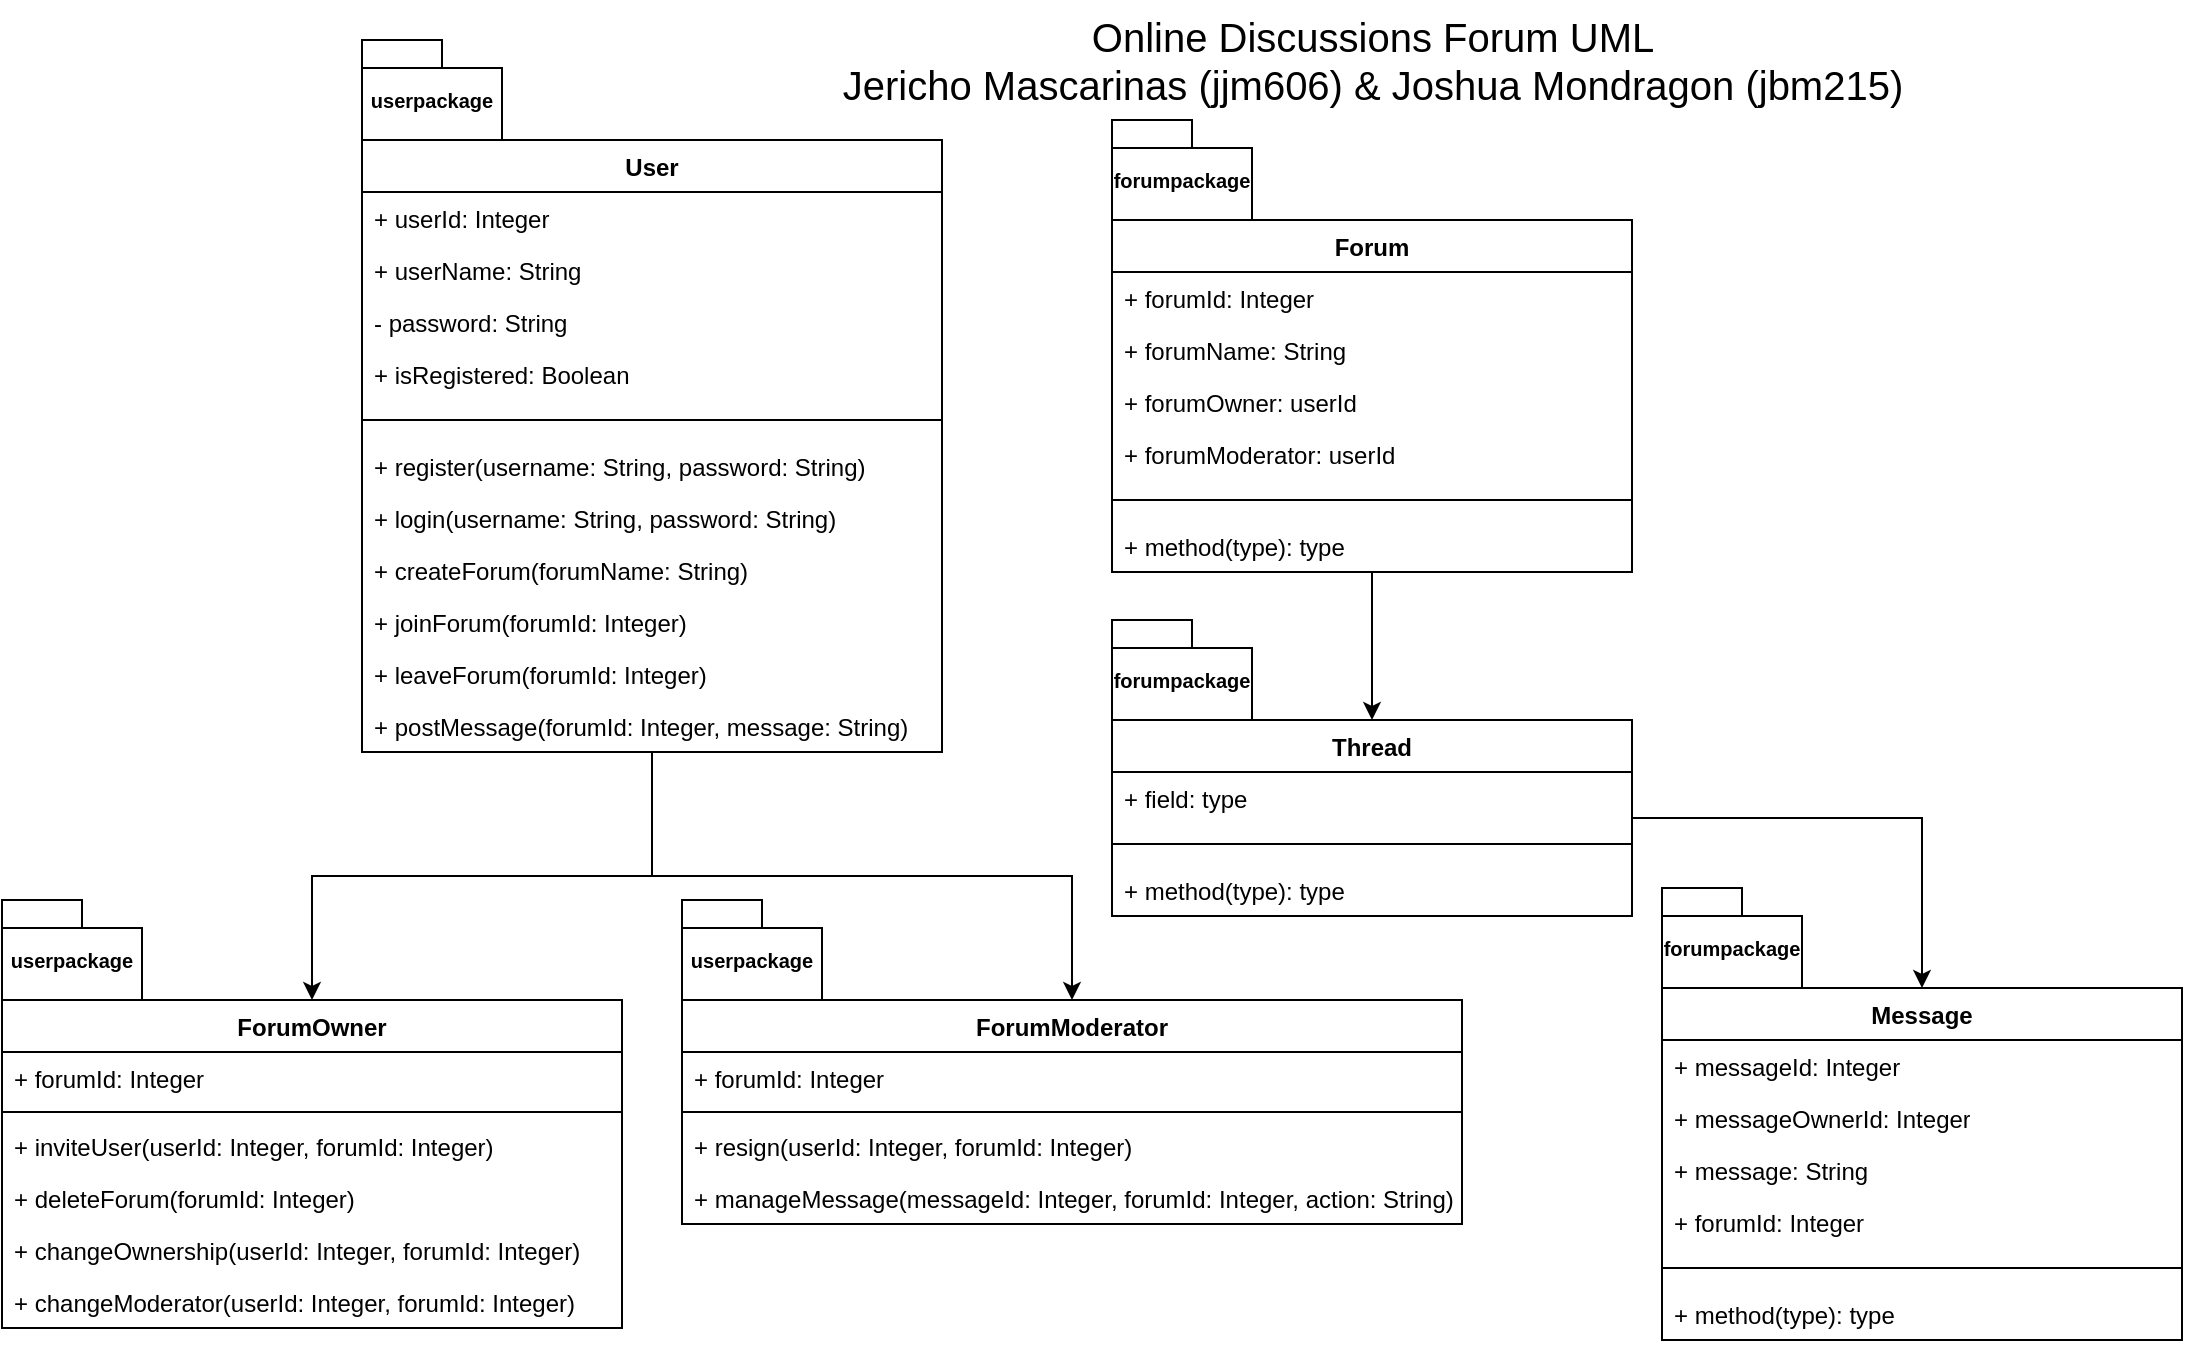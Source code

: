 <mxfile version="26.1.0">
  <diagram name="Page-1" id="V61YrVBHvEC8E2RWh_0l">
    <mxGraphModel dx="1972" dy="761" grid="1" gridSize="10" guides="1" tooltips="1" connect="1" arrows="1" fold="1" page="1" pageScale="1" pageWidth="850" pageHeight="1100" math="0" shadow="0">
      <root>
        <mxCell id="0" />
        <mxCell id="1" parent="0" />
        <mxCell id="E9AIwkvTZLpxA2_Lacmk-5" value="&lt;font style=&quot;font-size: 20px;&quot;&gt;Online Discussions Forum UML&lt;/font&gt;&lt;div&gt;&lt;font style=&quot;font-size: 20px;&quot;&gt;Jericho Mascarinas (jjm606) &amp;amp; Joshua Mondragon (jbm215)&lt;/font&gt;&lt;/div&gt;" style="text;html=1;align=center;verticalAlign=middle;resizable=0;points=[];autosize=1;strokeColor=none;fillColor=none;" parent="1" vertex="1">
          <mxGeometry x="150" y="20" width="550" height="60" as="geometry" />
        </mxCell>
        <mxCell id="OSmWsUJ99edpbuE0bPvC-14" style="edgeStyle=orthogonalEdgeStyle;rounded=0;orthogonalLoop=1;jettySize=auto;html=1;entryX=0.5;entryY=0;entryDx=0;entryDy=0;" parent="1" source="E9AIwkvTZLpxA2_Lacmk-6" target="OSmWsUJ99edpbuE0bPvC-6" edge="1">
          <mxGeometry relative="1" as="geometry" />
        </mxCell>
        <mxCell id="OSmWsUJ99edpbuE0bPvC-26" style="edgeStyle=orthogonalEdgeStyle;rounded=0;orthogonalLoop=1;jettySize=auto;html=1;entryX=0.5;entryY=0;entryDx=0;entryDy=0;" parent="1" source="E9AIwkvTZLpxA2_Lacmk-6" target="OSmWsUJ99edpbuE0bPvC-19" edge="1">
          <mxGeometry relative="1" as="geometry" />
        </mxCell>
        <mxCell id="E9AIwkvTZLpxA2_Lacmk-6" value="User" style="swimlane;fontStyle=1;align=center;verticalAlign=top;childLayout=stackLayout;horizontal=1;startSize=26;horizontalStack=0;resizeParent=1;resizeParentMax=0;resizeLast=0;collapsible=1;marginBottom=0;whiteSpace=wrap;html=1;" parent="1" vertex="1">
          <mxGeometry x="-80" y="90" width="290" height="306" as="geometry">
            <mxRectangle x="-20" y="90" width="70" height="30" as="alternateBounds" />
          </mxGeometry>
        </mxCell>
        <mxCell id="E9AIwkvTZLpxA2_Lacmk-7" value="+ userId: Integer" style="text;strokeColor=none;fillColor=none;align=left;verticalAlign=top;spacingLeft=4;spacingRight=4;overflow=hidden;rotatable=0;points=[[0,0.5],[1,0.5]];portConstraint=eastwest;whiteSpace=wrap;html=1;" parent="E9AIwkvTZLpxA2_Lacmk-6" vertex="1">
          <mxGeometry y="26" width="290" height="26" as="geometry" />
        </mxCell>
        <mxCell id="E9AIwkvTZLpxA2_Lacmk-10" value="+ userName: String" style="text;strokeColor=none;fillColor=none;align=left;verticalAlign=top;spacingLeft=4;spacingRight=4;overflow=hidden;rotatable=0;points=[[0,0.5],[1,0.5]];portConstraint=eastwest;whiteSpace=wrap;html=1;" parent="E9AIwkvTZLpxA2_Lacmk-6" vertex="1">
          <mxGeometry y="52" width="290" height="26" as="geometry" />
        </mxCell>
        <mxCell id="E9AIwkvTZLpxA2_Lacmk-11" value="- password: String" style="text;strokeColor=none;fillColor=none;align=left;verticalAlign=top;spacingLeft=4;spacingRight=4;overflow=hidden;rotatable=0;points=[[0,0.5],[1,0.5]];portConstraint=eastwest;whiteSpace=wrap;html=1;" parent="E9AIwkvTZLpxA2_Lacmk-6" vertex="1">
          <mxGeometry y="78" width="290" height="26" as="geometry" />
        </mxCell>
        <mxCell id="AWK8zqZUOxQBZjhrDSJQ-1" value="+ isRegistered: Boolean" style="text;strokeColor=none;fillColor=none;align=left;verticalAlign=top;spacingLeft=4;spacingRight=4;overflow=hidden;rotatable=0;points=[[0,0.5],[1,0.5]];portConstraint=eastwest;whiteSpace=wrap;html=1;" parent="E9AIwkvTZLpxA2_Lacmk-6" vertex="1">
          <mxGeometry y="104" width="290" height="26" as="geometry" />
        </mxCell>
        <mxCell id="E9AIwkvTZLpxA2_Lacmk-8" value="" style="line;strokeWidth=1;fillColor=none;align=left;verticalAlign=middle;spacingTop=-1;spacingLeft=3;spacingRight=3;rotatable=0;labelPosition=right;points=[];portConstraint=eastwest;strokeColor=inherit;" parent="E9AIwkvTZLpxA2_Lacmk-6" vertex="1">
          <mxGeometry y="130" width="290" height="20" as="geometry" />
        </mxCell>
        <mxCell id="AWK8zqZUOxQBZjhrDSJQ-2" value="+ register(username: String, password: String)" style="text;strokeColor=none;fillColor=none;align=left;verticalAlign=top;spacingLeft=4;spacingRight=4;overflow=hidden;rotatable=0;points=[[0,0.5],[1,0.5]];portConstraint=eastwest;whiteSpace=wrap;html=1;" parent="E9AIwkvTZLpxA2_Lacmk-6" vertex="1">
          <mxGeometry y="150" width="290" height="26" as="geometry" />
        </mxCell>
        <mxCell id="E9AIwkvTZLpxA2_Lacmk-9" value="+ login(username: String, password: String)" style="text;strokeColor=none;fillColor=none;align=left;verticalAlign=top;spacingLeft=4;spacingRight=4;overflow=hidden;rotatable=0;points=[[0,0.5],[1,0.5]];portConstraint=eastwest;whiteSpace=wrap;html=1;" parent="E9AIwkvTZLpxA2_Lacmk-6" vertex="1">
          <mxGeometry y="176" width="290" height="26" as="geometry" />
        </mxCell>
        <mxCell id="OSmWsUJ99edpbuE0bPvC-5" value="+ createForum(forumName: String)" style="text;strokeColor=none;fillColor=none;align=left;verticalAlign=top;spacingLeft=4;spacingRight=4;overflow=hidden;rotatable=0;points=[[0,0.5],[1,0.5]];portConstraint=eastwest;whiteSpace=wrap;html=1;" parent="E9AIwkvTZLpxA2_Lacmk-6" vertex="1">
          <mxGeometry y="202" width="290" height="26" as="geometry" />
        </mxCell>
        <mxCell id="AWK8zqZUOxQBZjhrDSJQ-3" value="+ joinForum(forumId: Integer)" style="text;strokeColor=none;fillColor=none;align=left;verticalAlign=top;spacingLeft=4;spacingRight=4;overflow=hidden;rotatable=0;points=[[0,0.5],[1,0.5]];portConstraint=eastwest;whiteSpace=wrap;html=1;" parent="E9AIwkvTZLpxA2_Lacmk-6" vertex="1">
          <mxGeometry y="228" width="290" height="26" as="geometry" />
        </mxCell>
        <mxCell id="AWK8zqZUOxQBZjhrDSJQ-4" value="+ leaveForum(forumId: Integer)" style="text;strokeColor=none;fillColor=none;align=left;verticalAlign=top;spacingLeft=4;spacingRight=4;overflow=hidden;rotatable=0;points=[[0,0.5],[1,0.5]];portConstraint=eastwest;whiteSpace=wrap;html=1;" parent="E9AIwkvTZLpxA2_Lacmk-6" vertex="1">
          <mxGeometry y="254" width="290" height="26" as="geometry" />
        </mxCell>
        <mxCell id="AWK8zqZUOxQBZjhrDSJQ-15" value="+ postMessage(forumId: Integer, message: String)" style="text;strokeColor=none;fillColor=none;align=left;verticalAlign=top;spacingLeft=4;spacingRight=4;overflow=hidden;rotatable=0;points=[[0,0.5],[1,0.5]];portConstraint=eastwest;whiteSpace=wrap;html=1;" parent="E9AIwkvTZLpxA2_Lacmk-6" vertex="1">
          <mxGeometry y="280" width="290" height="26" as="geometry" />
        </mxCell>
        <mxCell id="OSmWsUJ99edpbuE0bPvC-3" style="edgeStyle=orthogonalEdgeStyle;rounded=0;orthogonalLoop=1;jettySize=auto;html=1;entryX=0.5;entryY=0;entryDx=0;entryDy=0;" parent="1" source="AWK8zqZUOxQBZjhrDSJQ-5" target="AWK8zqZUOxQBZjhrDSJQ-16" edge="1">
          <mxGeometry relative="1" as="geometry" />
        </mxCell>
        <mxCell id="AWK8zqZUOxQBZjhrDSJQ-5" value="Forum" style="swimlane;fontStyle=1;align=center;verticalAlign=top;childLayout=stackLayout;horizontal=1;startSize=26;horizontalStack=0;resizeParent=1;resizeParentMax=0;resizeLast=0;collapsible=1;marginBottom=0;whiteSpace=wrap;html=1;" parent="1" vertex="1">
          <mxGeometry x="295" y="130" width="260" height="176" as="geometry">
            <mxRectangle x="-20" y="90" width="70" height="30" as="alternateBounds" />
          </mxGeometry>
        </mxCell>
        <mxCell id="AWK8zqZUOxQBZjhrDSJQ-6" value="+ forumId: Integer" style="text;strokeColor=none;fillColor=none;align=left;verticalAlign=top;spacingLeft=4;spacingRight=4;overflow=hidden;rotatable=0;points=[[0,0.5],[1,0.5]];portConstraint=eastwest;whiteSpace=wrap;html=1;" parent="AWK8zqZUOxQBZjhrDSJQ-5" vertex="1">
          <mxGeometry y="26" width="260" height="26" as="geometry" />
        </mxCell>
        <mxCell id="OSmWsUJ99edpbuE0bPvC-1" value="+ forumName: String&lt;div&gt;&lt;br&gt;&lt;/div&gt;" style="text;strokeColor=none;fillColor=none;align=left;verticalAlign=top;spacingLeft=4;spacingRight=4;overflow=hidden;rotatable=0;points=[[0,0.5],[1,0.5]];portConstraint=eastwest;whiteSpace=wrap;html=1;" parent="AWK8zqZUOxQBZjhrDSJQ-5" vertex="1">
          <mxGeometry y="52" width="260" height="26" as="geometry" />
        </mxCell>
        <mxCell id="OSmWsUJ99edpbuE0bPvC-2" value="+ forumOwner: userId&lt;div&gt;&lt;br&gt;&lt;/div&gt;" style="text;strokeColor=none;fillColor=none;align=left;verticalAlign=top;spacingLeft=4;spacingRight=4;overflow=hidden;rotatable=0;points=[[0,0.5],[1,0.5]];portConstraint=eastwest;whiteSpace=wrap;html=1;" parent="AWK8zqZUOxQBZjhrDSJQ-5" vertex="1">
          <mxGeometry y="78" width="260" height="26" as="geometry" />
        </mxCell>
        <mxCell id="OSmWsUJ99edpbuE0bPvC-4" value="+ forumModerator: userId&lt;div&gt;&lt;br&gt;&lt;/div&gt;" style="text;strokeColor=none;fillColor=none;align=left;verticalAlign=top;spacingLeft=4;spacingRight=4;overflow=hidden;rotatable=0;points=[[0,0.5],[1,0.5]];portConstraint=eastwest;whiteSpace=wrap;html=1;" parent="AWK8zqZUOxQBZjhrDSJQ-5" vertex="1">
          <mxGeometry y="104" width="260" height="26" as="geometry" />
        </mxCell>
        <mxCell id="AWK8zqZUOxQBZjhrDSJQ-10" value="" style="line;strokeWidth=1;fillColor=none;align=left;verticalAlign=middle;spacingTop=-1;spacingLeft=3;spacingRight=3;rotatable=0;labelPosition=right;points=[];portConstraint=eastwest;strokeColor=inherit;" parent="AWK8zqZUOxQBZjhrDSJQ-5" vertex="1">
          <mxGeometry y="130" width="260" height="20" as="geometry" />
        </mxCell>
        <mxCell id="AWK8zqZUOxQBZjhrDSJQ-11" value="+ method(type): type" style="text;strokeColor=none;fillColor=none;align=left;verticalAlign=top;spacingLeft=4;spacingRight=4;overflow=hidden;rotatable=0;points=[[0,0.5],[1,0.5]];portConstraint=eastwest;whiteSpace=wrap;html=1;" parent="AWK8zqZUOxQBZjhrDSJQ-5" vertex="1">
          <mxGeometry y="150" width="260" height="26" as="geometry" />
        </mxCell>
        <mxCell id="OSmWsUJ99edpbuE0bPvC-30" style="edgeStyle=orthogonalEdgeStyle;rounded=0;orthogonalLoop=1;jettySize=auto;html=1;entryX=0.5;entryY=0;entryDx=0;entryDy=0;" parent="1" source="AWK8zqZUOxQBZjhrDSJQ-16" target="AWK8zqZUOxQBZjhrDSJQ-20" edge="1">
          <mxGeometry relative="1" as="geometry" />
        </mxCell>
        <mxCell id="AWK8zqZUOxQBZjhrDSJQ-16" value="Thread" style="swimlane;fontStyle=1;align=center;verticalAlign=top;childLayout=stackLayout;horizontal=1;startSize=26;horizontalStack=0;resizeParent=1;resizeParentMax=0;resizeLast=0;collapsible=1;marginBottom=0;whiteSpace=wrap;html=1;" parent="1" vertex="1">
          <mxGeometry x="295" y="380" width="260" height="98" as="geometry">
            <mxRectangle x="-20" y="90" width="70" height="30" as="alternateBounds" />
          </mxGeometry>
        </mxCell>
        <mxCell id="AWK8zqZUOxQBZjhrDSJQ-17" value="+ field: type" style="text;strokeColor=none;fillColor=none;align=left;verticalAlign=top;spacingLeft=4;spacingRight=4;overflow=hidden;rotatable=0;points=[[0,0.5],[1,0.5]];portConstraint=eastwest;whiteSpace=wrap;html=1;" parent="AWK8zqZUOxQBZjhrDSJQ-16" vertex="1">
          <mxGeometry y="26" width="260" height="26" as="geometry" />
        </mxCell>
        <mxCell id="AWK8zqZUOxQBZjhrDSJQ-18" value="" style="line;strokeWidth=1;fillColor=none;align=left;verticalAlign=middle;spacingTop=-1;spacingLeft=3;spacingRight=3;rotatable=0;labelPosition=right;points=[];portConstraint=eastwest;strokeColor=inherit;" parent="AWK8zqZUOxQBZjhrDSJQ-16" vertex="1">
          <mxGeometry y="52" width="260" height="20" as="geometry" />
        </mxCell>
        <mxCell id="AWK8zqZUOxQBZjhrDSJQ-19" value="+ method(type): type" style="text;strokeColor=none;fillColor=none;align=left;verticalAlign=top;spacingLeft=4;spacingRight=4;overflow=hidden;rotatable=0;points=[[0,0.5],[1,0.5]];portConstraint=eastwest;whiteSpace=wrap;html=1;" parent="AWK8zqZUOxQBZjhrDSJQ-16" vertex="1">
          <mxGeometry y="72" width="260" height="26" as="geometry" />
        </mxCell>
        <mxCell id="AWK8zqZUOxQBZjhrDSJQ-20" value="Message" style="swimlane;fontStyle=1;align=center;verticalAlign=top;childLayout=stackLayout;horizontal=1;startSize=26;horizontalStack=0;resizeParent=1;resizeParentMax=0;resizeLast=0;collapsible=1;marginBottom=0;whiteSpace=wrap;html=1;" parent="1" vertex="1">
          <mxGeometry x="570" y="514" width="260" height="176" as="geometry">
            <mxRectangle x="-20" y="90" width="70" height="30" as="alternateBounds" />
          </mxGeometry>
        </mxCell>
        <mxCell id="AWK8zqZUOxQBZjhrDSJQ-21" value="+ messageId: Integer" style="text;strokeColor=none;fillColor=none;align=left;verticalAlign=top;spacingLeft=4;spacingRight=4;overflow=hidden;rotatable=0;points=[[0,0.5],[1,0.5]];portConstraint=eastwest;whiteSpace=wrap;html=1;" parent="AWK8zqZUOxQBZjhrDSJQ-20" vertex="1">
          <mxGeometry y="26" width="260" height="26" as="geometry" />
        </mxCell>
        <mxCell id="OSmWsUJ99edpbuE0bPvC-27" value="+ messageOwnerId: Integer" style="text;strokeColor=none;fillColor=none;align=left;verticalAlign=top;spacingLeft=4;spacingRight=4;overflow=hidden;rotatable=0;points=[[0,0.5],[1,0.5]];portConstraint=eastwest;whiteSpace=wrap;html=1;" parent="AWK8zqZUOxQBZjhrDSJQ-20" vertex="1">
          <mxGeometry y="52" width="260" height="26" as="geometry" />
        </mxCell>
        <mxCell id="OSmWsUJ99edpbuE0bPvC-28" value="+ message: String" style="text;strokeColor=none;fillColor=none;align=left;verticalAlign=top;spacingLeft=4;spacingRight=4;overflow=hidden;rotatable=0;points=[[0,0.5],[1,0.5]];portConstraint=eastwest;whiteSpace=wrap;html=1;" parent="AWK8zqZUOxQBZjhrDSJQ-20" vertex="1">
          <mxGeometry y="78" width="260" height="26" as="geometry" />
        </mxCell>
        <mxCell id="OSmWsUJ99edpbuE0bPvC-29" value="+ forumId: Integer" style="text;strokeColor=none;fillColor=none;align=left;verticalAlign=top;spacingLeft=4;spacingRight=4;overflow=hidden;rotatable=0;points=[[0,0.5],[1,0.5]];portConstraint=eastwest;whiteSpace=wrap;html=1;" parent="AWK8zqZUOxQBZjhrDSJQ-20" vertex="1">
          <mxGeometry y="104" width="260" height="26" as="geometry" />
        </mxCell>
        <mxCell id="AWK8zqZUOxQBZjhrDSJQ-22" value="" style="line;strokeWidth=1;fillColor=none;align=left;verticalAlign=middle;spacingTop=-1;spacingLeft=3;spacingRight=3;rotatable=0;labelPosition=right;points=[];portConstraint=eastwest;strokeColor=inherit;" parent="AWK8zqZUOxQBZjhrDSJQ-20" vertex="1">
          <mxGeometry y="130" width="260" height="20" as="geometry" />
        </mxCell>
        <mxCell id="AWK8zqZUOxQBZjhrDSJQ-23" value="+ method(type): type" style="text;strokeColor=none;fillColor=none;align=left;verticalAlign=top;spacingLeft=4;spacingRight=4;overflow=hidden;rotatable=0;points=[[0,0.5],[1,0.5]];portConstraint=eastwest;whiteSpace=wrap;html=1;" parent="AWK8zqZUOxQBZjhrDSJQ-20" vertex="1">
          <mxGeometry y="150" width="260" height="26" as="geometry" />
        </mxCell>
        <mxCell id="OSmWsUJ99edpbuE0bPvC-6" value="ForumOwner" style="swimlane;fontStyle=1;align=center;verticalAlign=top;childLayout=stackLayout;horizontal=1;startSize=26;horizontalStack=0;resizeParent=1;resizeParentMax=0;resizeLast=0;collapsible=1;marginBottom=0;whiteSpace=wrap;html=1;" parent="1" vertex="1">
          <mxGeometry x="-260" y="520" width="310" height="164" as="geometry" />
        </mxCell>
        <mxCell id="OSmWsUJ99edpbuE0bPvC-7" value="+ forumId: Integer" style="text;strokeColor=none;fillColor=none;align=left;verticalAlign=top;spacingLeft=4;spacingRight=4;overflow=hidden;rotatable=0;points=[[0,0.5],[1,0.5]];portConstraint=eastwest;whiteSpace=wrap;html=1;" parent="OSmWsUJ99edpbuE0bPvC-6" vertex="1">
          <mxGeometry y="26" width="310" height="26" as="geometry" />
        </mxCell>
        <mxCell id="OSmWsUJ99edpbuE0bPvC-8" value="" style="line;strokeWidth=1;fillColor=none;align=left;verticalAlign=middle;spacingTop=-1;spacingLeft=3;spacingRight=3;rotatable=0;labelPosition=right;points=[];portConstraint=eastwest;strokeColor=inherit;" parent="OSmWsUJ99edpbuE0bPvC-6" vertex="1">
          <mxGeometry y="52" width="310" height="8" as="geometry" />
        </mxCell>
        <mxCell id="OSmWsUJ99edpbuE0bPvC-16" value="+ inviteUser(userId: Integer, forumId: Integer)" style="text;strokeColor=none;fillColor=none;align=left;verticalAlign=top;spacingLeft=4;spacingRight=4;overflow=hidden;rotatable=0;points=[[0,0.5],[1,0.5]];portConstraint=eastwest;whiteSpace=wrap;html=1;" parent="OSmWsUJ99edpbuE0bPvC-6" vertex="1">
          <mxGeometry y="60" width="310" height="26" as="geometry" />
        </mxCell>
        <mxCell id="OSmWsUJ99edpbuE0bPvC-9" value="+ deleteForum(forumId: Integer)" style="text;strokeColor=none;fillColor=none;align=left;verticalAlign=top;spacingLeft=4;spacingRight=4;overflow=hidden;rotatable=0;points=[[0,0.5],[1,0.5]];portConstraint=eastwest;whiteSpace=wrap;html=1;" parent="OSmWsUJ99edpbuE0bPvC-6" vertex="1">
          <mxGeometry y="86" width="310" height="26" as="geometry" />
        </mxCell>
        <mxCell id="OSmWsUJ99edpbuE0bPvC-18" value="+ changeOwnership(userId: Integer, forumId: Integer)" style="text;strokeColor=none;fillColor=none;align=left;verticalAlign=top;spacingLeft=4;spacingRight=4;overflow=hidden;rotatable=0;points=[[0,0.5],[1,0.5]];portConstraint=eastwest;whiteSpace=wrap;html=1;" parent="OSmWsUJ99edpbuE0bPvC-6" vertex="1">
          <mxGeometry y="112" width="310" height="26" as="geometry" />
        </mxCell>
        <mxCell id="OSmWsUJ99edpbuE0bPvC-17" value="+ changeModerator(userId: Integer, forumId: Integer)" style="text;strokeColor=none;fillColor=none;align=left;verticalAlign=top;spacingLeft=4;spacingRight=4;overflow=hidden;rotatable=0;points=[[0,0.5],[1,0.5]];portConstraint=eastwest;whiteSpace=wrap;html=1;" parent="OSmWsUJ99edpbuE0bPvC-6" vertex="1">
          <mxGeometry y="138" width="310" height="26" as="geometry" />
        </mxCell>
        <mxCell id="OSmWsUJ99edpbuE0bPvC-19" value="ForumModerator" style="swimlane;fontStyle=1;align=center;verticalAlign=top;childLayout=stackLayout;horizontal=1;startSize=26;horizontalStack=0;resizeParent=1;resizeParentMax=0;resizeLast=0;collapsible=1;marginBottom=0;whiteSpace=wrap;html=1;" parent="1" vertex="1">
          <mxGeometry x="80" y="520" width="390" height="112" as="geometry" />
        </mxCell>
        <mxCell id="OSmWsUJ99edpbuE0bPvC-20" value="+ forumId: Integer" style="text;strokeColor=none;fillColor=none;align=left;verticalAlign=top;spacingLeft=4;spacingRight=4;overflow=hidden;rotatable=0;points=[[0,0.5],[1,0.5]];portConstraint=eastwest;whiteSpace=wrap;html=1;" parent="OSmWsUJ99edpbuE0bPvC-19" vertex="1">
          <mxGeometry y="26" width="390" height="26" as="geometry" />
        </mxCell>
        <mxCell id="OSmWsUJ99edpbuE0bPvC-21" value="" style="line;strokeWidth=1;fillColor=none;align=left;verticalAlign=middle;spacingTop=-1;spacingLeft=3;spacingRight=3;rotatable=0;labelPosition=right;points=[];portConstraint=eastwest;strokeColor=inherit;" parent="OSmWsUJ99edpbuE0bPvC-19" vertex="1">
          <mxGeometry y="52" width="390" height="8" as="geometry" />
        </mxCell>
        <mxCell id="OSmWsUJ99edpbuE0bPvC-22" value="+ resign(userId: Integer, forumId: Integer)" style="text;strokeColor=none;fillColor=none;align=left;verticalAlign=top;spacingLeft=4;spacingRight=4;overflow=hidden;rotatable=0;points=[[0,0.5],[1,0.5]];portConstraint=eastwest;whiteSpace=wrap;html=1;" parent="OSmWsUJ99edpbuE0bPvC-19" vertex="1">
          <mxGeometry y="60" width="390" height="26" as="geometry" />
        </mxCell>
        <mxCell id="OSmWsUJ99edpbuE0bPvC-23" value="+ manageMessage(messageId: Integer, forumId: Integer, action: String)" style="text;strokeColor=none;fillColor=none;align=left;verticalAlign=top;spacingLeft=4;spacingRight=4;overflow=hidden;rotatable=0;points=[[0,0.5],[1,0.5]];portConstraint=eastwest;whiteSpace=wrap;html=1;" parent="OSmWsUJ99edpbuE0bPvC-19" vertex="1">
          <mxGeometry y="86" width="390" height="26" as="geometry" />
        </mxCell>
        <mxCell id="OSmWsUJ99edpbuE0bPvC-31" value="&lt;font style=&quot;font-size: 10px;&quot;&gt;userpackage&lt;/font&gt;" style="shape=folder;fontStyle=1;spacingTop=10;tabWidth=40;tabHeight=14;tabPosition=left;html=1;whiteSpace=wrap;" parent="1" vertex="1">
          <mxGeometry x="-80" y="40" width="70" height="50" as="geometry" />
        </mxCell>
        <mxCell id="OSmWsUJ99edpbuE0bPvC-32" value="&lt;font style=&quot;font-size: 10px;&quot;&gt;userpackage&lt;/font&gt;" style="shape=folder;fontStyle=1;spacingTop=10;tabWidth=40;tabHeight=14;tabPosition=left;html=1;whiteSpace=wrap;" parent="1" vertex="1">
          <mxGeometry x="-260" y="470" width="70" height="50" as="geometry" />
        </mxCell>
        <mxCell id="OSmWsUJ99edpbuE0bPvC-33" value="&lt;font style=&quot;font-size: 10px;&quot;&gt;userpackage&lt;/font&gt;" style="shape=folder;fontStyle=1;spacingTop=10;tabWidth=40;tabHeight=14;tabPosition=left;html=1;whiteSpace=wrap;" parent="1" vertex="1">
          <mxGeometry x="80" y="470" width="70" height="50" as="geometry" />
        </mxCell>
        <mxCell id="OSmWsUJ99edpbuE0bPvC-34" value="&lt;font style=&quot;font-size: 10px;&quot;&gt;forumpackage&lt;/font&gt;" style="shape=folder;fontStyle=1;spacingTop=10;tabWidth=40;tabHeight=14;tabPosition=left;html=1;whiteSpace=wrap;" parent="1" vertex="1">
          <mxGeometry x="295" y="80" width="70" height="50" as="geometry" />
        </mxCell>
        <mxCell id="OSmWsUJ99edpbuE0bPvC-35" value="&lt;font style=&quot;font-size: 10px;&quot;&gt;forumpackage&lt;/font&gt;" style="shape=folder;fontStyle=1;spacingTop=10;tabWidth=40;tabHeight=14;tabPosition=left;html=1;whiteSpace=wrap;" parent="1" vertex="1">
          <mxGeometry x="295" y="330" width="70" height="50" as="geometry" />
        </mxCell>
        <mxCell id="OSmWsUJ99edpbuE0bPvC-36" value="&lt;font style=&quot;font-size: 10px;&quot;&gt;forumpackage&lt;/font&gt;" style="shape=folder;fontStyle=1;spacingTop=10;tabWidth=40;tabHeight=14;tabPosition=left;html=1;whiteSpace=wrap;" parent="1" vertex="1">
          <mxGeometry x="570" y="464" width="70" height="50" as="geometry" />
        </mxCell>
      </root>
    </mxGraphModel>
  </diagram>
</mxfile>
